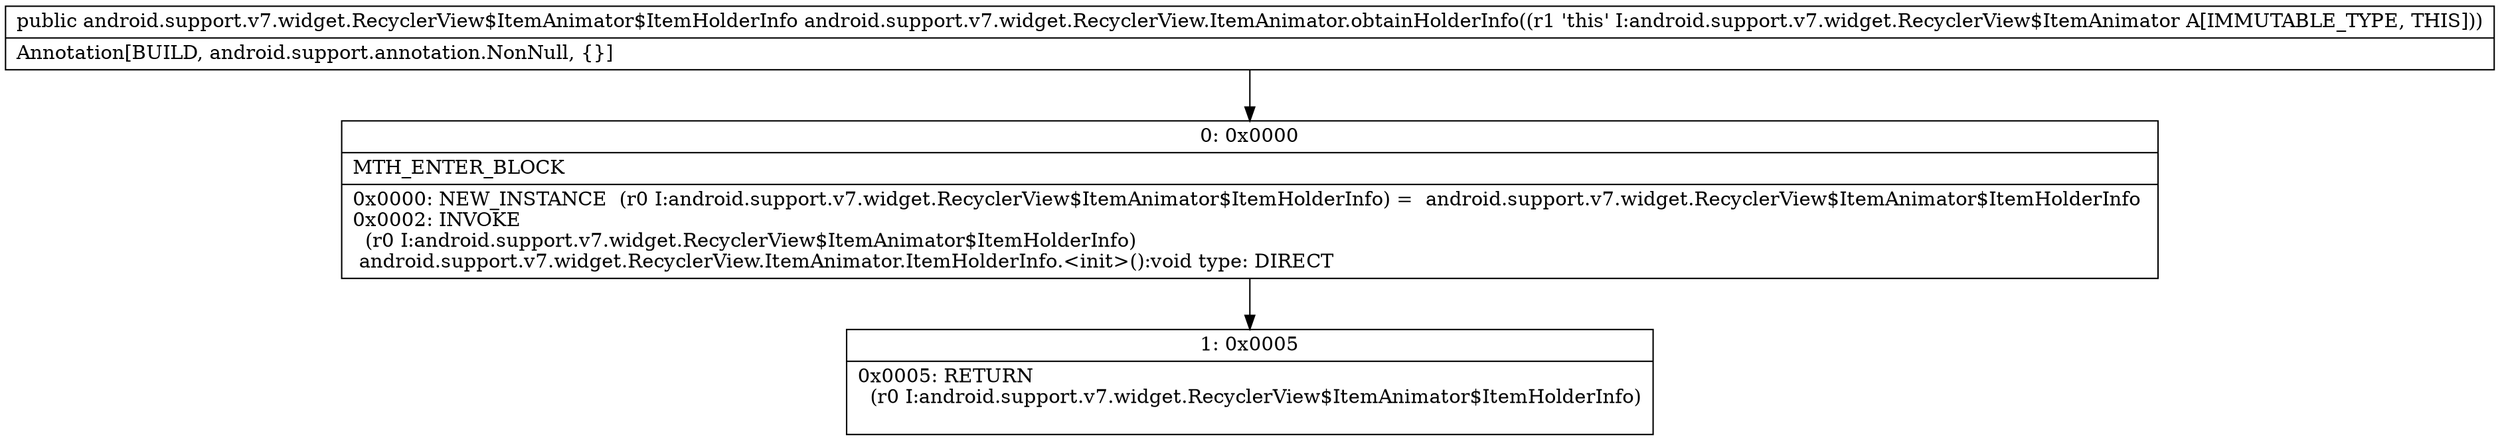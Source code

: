 digraph "CFG forandroid.support.v7.widget.RecyclerView.ItemAnimator.obtainHolderInfo()Landroid\/support\/v7\/widget\/RecyclerView$ItemAnimator$ItemHolderInfo;" {
Node_0 [shape=record,label="{0\:\ 0x0000|MTH_ENTER_BLOCK\l|0x0000: NEW_INSTANCE  (r0 I:android.support.v7.widget.RecyclerView$ItemAnimator$ItemHolderInfo) =  android.support.v7.widget.RecyclerView$ItemAnimator$ItemHolderInfo \l0x0002: INVOKE  \l  (r0 I:android.support.v7.widget.RecyclerView$ItemAnimator$ItemHolderInfo)\l android.support.v7.widget.RecyclerView.ItemAnimator.ItemHolderInfo.\<init\>():void type: DIRECT \l}"];
Node_1 [shape=record,label="{1\:\ 0x0005|0x0005: RETURN  \l  (r0 I:android.support.v7.widget.RecyclerView$ItemAnimator$ItemHolderInfo)\l \l}"];
MethodNode[shape=record,label="{public android.support.v7.widget.RecyclerView$ItemAnimator$ItemHolderInfo android.support.v7.widget.RecyclerView.ItemAnimator.obtainHolderInfo((r1 'this' I:android.support.v7.widget.RecyclerView$ItemAnimator A[IMMUTABLE_TYPE, THIS]))  | Annotation[BUILD, android.support.annotation.NonNull, \{\}]\l}"];
MethodNode -> Node_0;
Node_0 -> Node_1;
}

